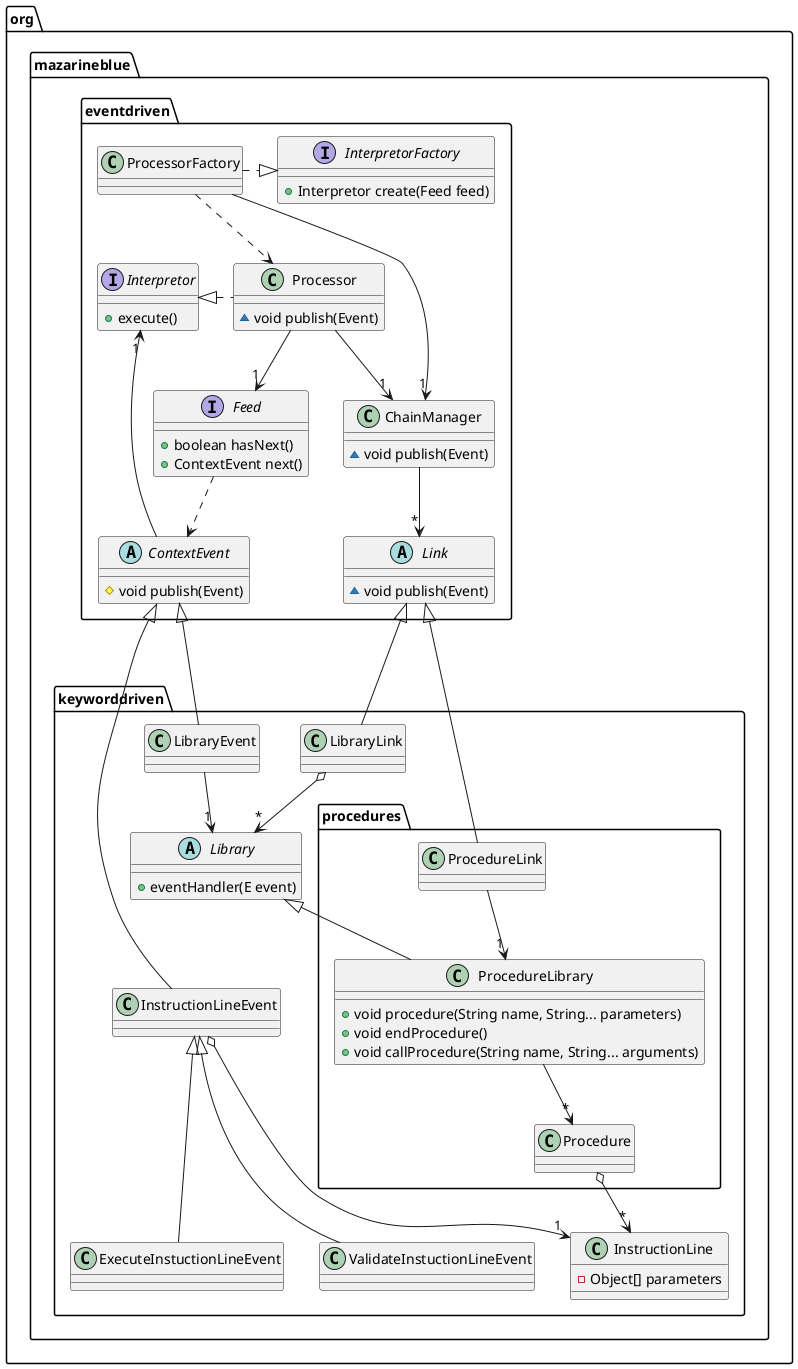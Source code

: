 @startuml
interface org.mazarineblue.eventdriven.Feed {
    +boolean hasNext()
    +ContextEvent next()
}
interface org.mazarineblue.eventdriven.Interpretor {
    +execute()
}
interface org.mazarineblue.eventdriven.InterpretorFactory {
    +Interpretor create(Feed feed)
}
abstract class org.mazarineblue.eventdriven.ContextEvent {
    #void publish(Event)
}
abstract org.mazarineblue.eventdriven.Link {
    ~void publish(Event)
}
class org.mazarineblue.eventdriven.ChainManager {
    ~void publish(Event)
}
class org.mazarineblue.eventdriven.Processor {
    ~void publish(Event)
}

org.mazarineblue.eventdriven.Interpretor <|. org.mazarineblue.eventdriven.Processor
org.mazarineblue.eventdriven.InterpretorFactory <|.left. org.mazarineblue.eventdriven.ProcessorFactory
org.mazarineblue.eventdriven.ProcessorFactory ..> org.mazarineblue.eventdriven.Processor
org.mazarineblue.eventdriven.ProcessorFactory --> "1" org.mazarineblue.eventdriven.ChainManager
org.mazarineblue.eventdriven.Processor --> "1" org.mazarineblue.eventdriven.ChainManager
org.mazarineblue.eventdriven.Processor --> "1" org.mazarineblue.eventdriven.Feed
org.mazarineblue.eventdriven.ChainManager --> "*" org.mazarineblue.eventdriven.Link
org.mazarineblue.eventdriven.ContextEvent --> "1" org.mazarineblue.eventdriven.Interpretor
org.mazarineblue.eventdriven.Feed ..> org.mazarineblue.eventdriven.ContextEvent  

abstract org.mazarineblue.keyworddriven.Library {
    +eventHandler(E event)
}
class org.mazarineblue.keyworddriven.InstructionLine {
    -Object[] parameters
}

org.mazarineblue.eventdriven.ContextEvent <|--- org.mazarineblue.keyworddriven.LibraryEvent
org.mazarineblue.eventdriven.ContextEvent <|--- org.mazarineblue.keyworddriven.InstructionLineEvent
org.mazarineblue.keyworddriven.LibraryLink o--> "*" org.mazarineblue.keyworddriven.Library
org.mazarineblue.eventdriven.Link <|-- org.mazarineblue.keyworddriven.LibraryLink
org.mazarineblue.keyworddriven.InstructionLineEvent o---> "1" org.mazarineblue.keyworddriven.InstructionLine
org.mazarineblue.keyworddriven.InstructionLineEvent <|--- org.mazarineblue.keyworddriven.ExecuteInstuctionLineEvent
org.mazarineblue.keyworddriven.InstructionLineEvent <|--- org.mazarineblue.keyworddriven.ValidateInstuctionLineEvent

org.mazarineblue.keyworddriven.LibraryEvent --> "1" org.mazarineblue.keyworddriven.Library

class org.mazarineblue.keyworddriven.procedures.ProcedureLibrary {
    +void procedure(String name, String... parameters)
    +void endProcedure()
    +void callProcedure(String name, String... arguments)
}

org.mazarineblue.eventdriven.Link <|-- org.mazarineblue.keyworddriven.procedures.ProcedureLink
org.mazarineblue.keyworddriven.Library <|-- org.mazarineblue.keyworddriven.procedures.ProcedureLibrary
org.mazarineblue.keyworddriven.procedures.ProcedureLink --> "1" org.mazarineblue.keyworddriven.procedures.ProcedureLibrary
org.mazarineblue.keyworddriven.procedures.ProcedureLibrary --> "*" org.mazarineblue.keyworddriven.procedures.Procedure
org.mazarineblue.keyworddriven.procedures.Procedure o--> "*" org.mazarineblue.keyworddriven.InstructionLine
@enduml